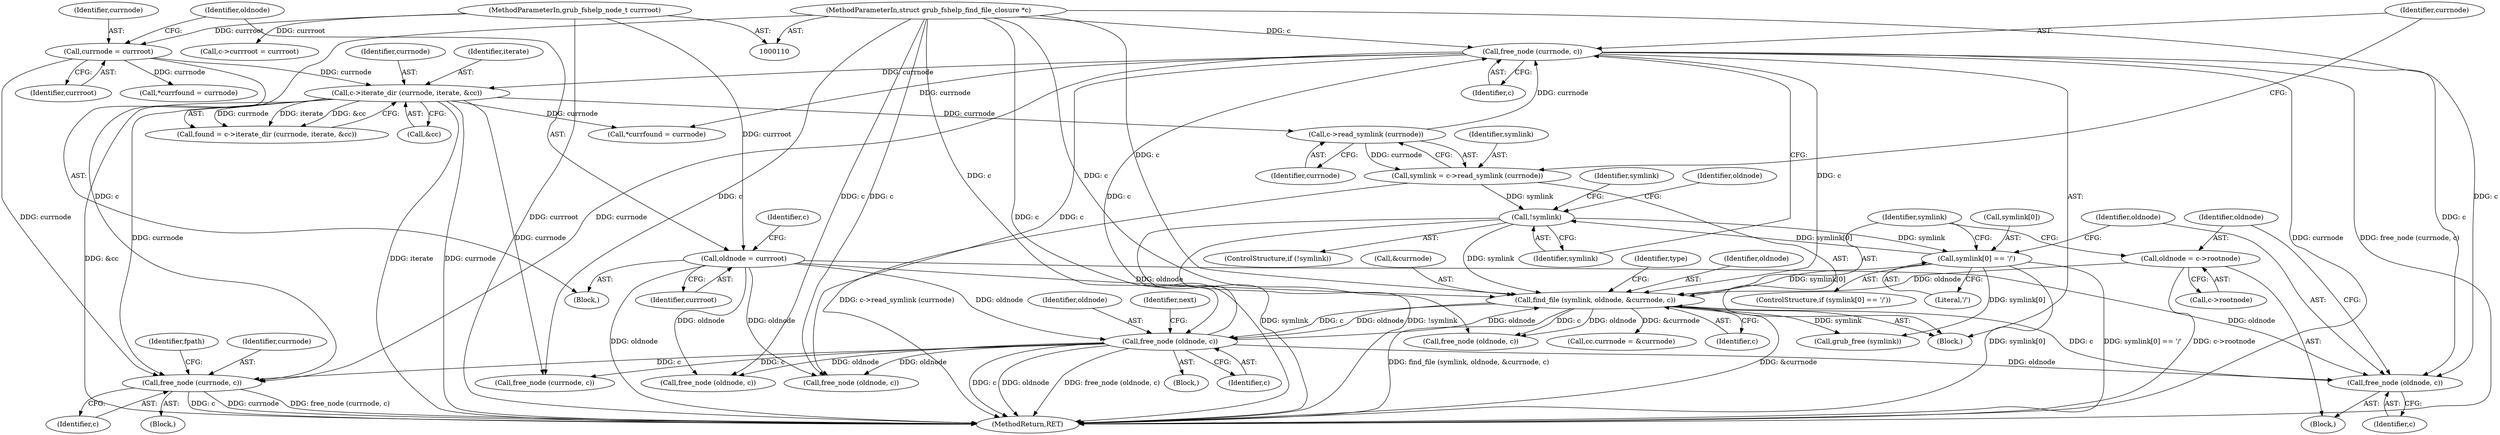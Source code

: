 digraph "0_radare2_65000a7fd9eea62359e6d6714f17b94a99a82edd_2@API" {
"1000200" [label="(Call,free_node (currnode, c))"];
"1000281" [label="(Call,free_node (currnode, c))"];
"1000279" [label="(Call,c->read_symlink (currnode))"];
"1000234" [label="(Call,c->iterate_dir (currnode, iterate, &cc))"];
"1000134" [label="(Call,currnode = currroot)"];
"1000112" [label="(MethodParameterIn,grub_fshelp_node_t currroot)"];
"1000333" [label="(Call,free_node (oldnode, c))"];
"1000310" [label="(Call,find_file (symlink, oldnode, &currnode, c))"];
"1000285" [label="(Call,!symlink)"];
"1000277" [label="(Call,symlink = c->read_symlink (currnode))"];
"1000296" [label="(Call,symlink[0] == '/')"];
"1000138" [label="(Call,oldnode = currroot)"];
"1000305" [label="(Call,oldnode = c->rootnode)"];
"1000302" [label="(Call,free_node (oldnode, c))"];
"1000114" [label="(MethodParameterIn,struct grub_fshelp_find_file_closure *c)"];
"1000326" [label="(Call,free_node (oldnode, c))"];
"1000296" [label="(Call,symlink[0] == '/')"];
"1000226" [label="(Call,cc.currnode = &currnode)"];
"1000236" [label="(Identifier,iterate)"];
"1000321" [label="(Call,grub_free (symlink))"];
"1000143" [label="(Identifier,c)"];
"1000141" [label="(Call,c->currroot = currroot)"];
"1000333" [label="(Call,free_node (oldnode, c))"];
"1000295" [label="(ControlStructure,if (symlink[0] == '/'))"];
"1000305" [label="(Call,oldnode = c->rootnode)"];
"1000289" [label="(Identifier,oldnode)"];
"1000307" [label="(Call,c->rootnode)"];
"1000334" [label="(Identifier,oldnode)"];
"1000298" [label="(Identifier,symlink)"];
"1000303" [label="(Identifier,oldnode)"];
"1000300" [label="(Literal,'/')"];
"1000345" [label="(Call,*currfound = currnode)"];
"1000367" [label="(MethodReturn,RET)"];
"1000136" [label="(Identifier,currroot)"];
"1000315" [label="(Identifier,c)"];
"1000235" [label="(Identifier,currnode)"];
"1000139" [label="(Identifier,oldnode)"];
"1000140" [label="(Identifier,currroot)"];
"1000282" [label="(Identifier,currnode)"];
"1000285" [label="(Call,!symlink)"];
"1000134" [label="(Call,currnode = currroot)"];
"1000278" [label="(Identifier,symlink)"];
"1000280" [label="(Identifier,currnode)"];
"1000312" [label="(Identifier,oldnode)"];
"1000135" [label="(Identifier,currnode)"];
"1000204" [label="(Identifier,fpath)"];
"1000114" [label="(MethodParameterIn,struct grub_fshelp_find_file_closure *c)"];
"1000281" [label="(Call,free_node (currnode, c))"];
"1000112" [label="(MethodParameterIn,grub_fshelp_node_t currroot)"];
"1000174" [label="(Block,)"];
"1000317" [label="(Identifier,type)"];
"1000165" [label="(Call,*currfound = currnode)"];
"1000311" [label="(Identifier,symlink)"];
"1000313" [label="(Call,&currnode)"];
"1000284" [label="(ControlStructure,if (!symlink))"];
"1000310" [label="(Call,find_file (symlink, oldnode, &currnode, c))"];
"1000200" [label="(Call,free_node (currnode, c))"];
"1000335" [label="(Identifier,c)"];
"1000304" [label="(Identifier,c)"];
"1000302" [label="(Call,free_node (oldnode, c))"];
"1000138" [label="(Call,oldnode = currroot)"];
"1000277" [label="(Call,symlink = c->read_symlink (currnode))"];
"1000339" [label="(Identifier,next)"];
"1000265" [label="(Call,free_node (currnode, c))"];
"1000301" [label="(Block,)"];
"1000297" [label="(Call,symlink[0])"];
"1000279" [label="(Call,c->read_symlink (currnode))"];
"1000199" [label="(Block,)"];
"1000234" [label="(Call,c->iterate_dir (currnode, iterate, &cc))"];
"1000232" [label="(Call,found = c->iterate_dir (currnode, iterate, &cc))"];
"1000286" [label="(Identifier,symlink)"];
"1000283" [label="(Identifier,c)"];
"1000237" [label="(Call,&cc)"];
"1000115" [label="(Block,)"];
"1000306" [label="(Identifier,oldnode)"];
"1000288" [label="(Call,free_node (oldnode, c))"];
"1000202" [label="(Identifier,c)"];
"1000201" [label="(Identifier,currnode)"];
"1000268" [label="(Call,free_node (oldnode, c))"];
"1000255" [label="(Block,)"];
"1000200" -> "1000199"  [label="AST: "];
"1000200" -> "1000202"  [label="CFG: "];
"1000201" -> "1000200"  [label="AST: "];
"1000202" -> "1000200"  [label="AST: "];
"1000204" -> "1000200"  [label="CFG: "];
"1000200" -> "1000367"  [label="DDG: currnode"];
"1000200" -> "1000367"  [label="DDG: free_node (currnode, c)"];
"1000200" -> "1000367"  [label="DDG: c"];
"1000281" -> "1000200"  [label="DDG: currnode"];
"1000234" -> "1000200"  [label="DDG: currnode"];
"1000134" -> "1000200"  [label="DDG: currnode"];
"1000333" -> "1000200"  [label="DDG: c"];
"1000114" -> "1000200"  [label="DDG: c"];
"1000281" -> "1000255"  [label="AST: "];
"1000281" -> "1000283"  [label="CFG: "];
"1000282" -> "1000281"  [label="AST: "];
"1000283" -> "1000281"  [label="AST: "];
"1000286" -> "1000281"  [label="CFG: "];
"1000281" -> "1000367"  [label="DDG: currnode"];
"1000281" -> "1000367"  [label="DDG: free_node (currnode, c)"];
"1000281" -> "1000234"  [label="DDG: currnode"];
"1000279" -> "1000281"  [label="DDG: currnode"];
"1000333" -> "1000281"  [label="DDG: c"];
"1000114" -> "1000281"  [label="DDG: c"];
"1000281" -> "1000288"  [label="DDG: c"];
"1000281" -> "1000302"  [label="DDG: c"];
"1000281" -> "1000310"  [label="DDG: c"];
"1000281" -> "1000345"  [label="DDG: currnode"];
"1000279" -> "1000277"  [label="AST: "];
"1000279" -> "1000280"  [label="CFG: "];
"1000280" -> "1000279"  [label="AST: "];
"1000277" -> "1000279"  [label="CFG: "];
"1000279" -> "1000277"  [label="DDG: currnode"];
"1000234" -> "1000279"  [label="DDG: currnode"];
"1000234" -> "1000232"  [label="AST: "];
"1000234" -> "1000237"  [label="CFG: "];
"1000235" -> "1000234"  [label="AST: "];
"1000236" -> "1000234"  [label="AST: "];
"1000237" -> "1000234"  [label="AST: "];
"1000232" -> "1000234"  [label="CFG: "];
"1000234" -> "1000367"  [label="DDG: &cc"];
"1000234" -> "1000367"  [label="DDG: iterate"];
"1000234" -> "1000367"  [label="DDG: currnode"];
"1000234" -> "1000232"  [label="DDG: currnode"];
"1000234" -> "1000232"  [label="DDG: iterate"];
"1000234" -> "1000232"  [label="DDG: &cc"];
"1000134" -> "1000234"  [label="DDG: currnode"];
"1000234" -> "1000265"  [label="DDG: currnode"];
"1000234" -> "1000345"  [label="DDG: currnode"];
"1000134" -> "1000115"  [label="AST: "];
"1000134" -> "1000136"  [label="CFG: "];
"1000135" -> "1000134"  [label="AST: "];
"1000136" -> "1000134"  [label="AST: "];
"1000139" -> "1000134"  [label="CFG: "];
"1000112" -> "1000134"  [label="DDG: currroot"];
"1000134" -> "1000165"  [label="DDG: currnode"];
"1000112" -> "1000110"  [label="AST: "];
"1000112" -> "1000367"  [label="DDG: currroot"];
"1000112" -> "1000138"  [label="DDG: currroot"];
"1000112" -> "1000141"  [label="DDG: currroot"];
"1000333" -> "1000174"  [label="AST: "];
"1000333" -> "1000335"  [label="CFG: "];
"1000334" -> "1000333"  [label="AST: "];
"1000335" -> "1000333"  [label="AST: "];
"1000339" -> "1000333"  [label="CFG: "];
"1000333" -> "1000367"  [label="DDG: oldnode"];
"1000333" -> "1000367"  [label="DDG: free_node (oldnode, c)"];
"1000333" -> "1000367"  [label="DDG: c"];
"1000333" -> "1000265"  [label="DDG: c"];
"1000333" -> "1000268"  [label="DDG: oldnode"];
"1000333" -> "1000288"  [label="DDG: oldnode"];
"1000333" -> "1000302"  [label="DDG: oldnode"];
"1000333" -> "1000310"  [label="DDG: oldnode"];
"1000310" -> "1000333"  [label="DDG: oldnode"];
"1000310" -> "1000333"  [label="DDG: c"];
"1000138" -> "1000333"  [label="DDG: oldnode"];
"1000114" -> "1000333"  [label="DDG: c"];
"1000310" -> "1000255"  [label="AST: "];
"1000310" -> "1000315"  [label="CFG: "];
"1000311" -> "1000310"  [label="AST: "];
"1000312" -> "1000310"  [label="AST: "];
"1000313" -> "1000310"  [label="AST: "];
"1000315" -> "1000310"  [label="AST: "];
"1000317" -> "1000310"  [label="CFG: "];
"1000310" -> "1000367"  [label="DDG: find_file (symlink, oldnode, &currnode, c)"];
"1000310" -> "1000367"  [label="DDG: &currnode"];
"1000310" -> "1000226"  [label="DDG: &currnode"];
"1000285" -> "1000310"  [label="DDG: symlink"];
"1000296" -> "1000310"  [label="DDG: symlink[0]"];
"1000138" -> "1000310"  [label="DDG: oldnode"];
"1000305" -> "1000310"  [label="DDG: oldnode"];
"1000302" -> "1000310"  [label="DDG: c"];
"1000114" -> "1000310"  [label="DDG: c"];
"1000310" -> "1000321"  [label="DDG: symlink"];
"1000310" -> "1000326"  [label="DDG: oldnode"];
"1000310" -> "1000326"  [label="DDG: c"];
"1000285" -> "1000284"  [label="AST: "];
"1000285" -> "1000286"  [label="CFG: "];
"1000286" -> "1000285"  [label="AST: "];
"1000289" -> "1000285"  [label="CFG: "];
"1000298" -> "1000285"  [label="CFG: "];
"1000285" -> "1000367"  [label="DDG: symlink"];
"1000285" -> "1000367"  [label="DDG: !symlink"];
"1000277" -> "1000285"  [label="DDG: symlink"];
"1000296" -> "1000285"  [label="DDG: symlink[0]"];
"1000285" -> "1000296"  [label="DDG: symlink"];
"1000277" -> "1000255"  [label="AST: "];
"1000278" -> "1000277"  [label="AST: "];
"1000282" -> "1000277"  [label="CFG: "];
"1000277" -> "1000367"  [label="DDG: c->read_symlink (currnode)"];
"1000296" -> "1000295"  [label="AST: "];
"1000296" -> "1000300"  [label="CFG: "];
"1000297" -> "1000296"  [label="AST: "];
"1000300" -> "1000296"  [label="AST: "];
"1000303" -> "1000296"  [label="CFG: "];
"1000311" -> "1000296"  [label="CFG: "];
"1000296" -> "1000367"  [label="DDG: symlink[0] == '/'"];
"1000296" -> "1000367"  [label="DDG: symlink[0]"];
"1000296" -> "1000321"  [label="DDG: symlink[0]"];
"1000138" -> "1000115"  [label="AST: "];
"1000138" -> "1000140"  [label="CFG: "];
"1000139" -> "1000138"  [label="AST: "];
"1000140" -> "1000138"  [label="AST: "];
"1000143" -> "1000138"  [label="CFG: "];
"1000138" -> "1000367"  [label="DDG: oldnode"];
"1000138" -> "1000268"  [label="DDG: oldnode"];
"1000138" -> "1000288"  [label="DDG: oldnode"];
"1000138" -> "1000302"  [label="DDG: oldnode"];
"1000305" -> "1000301"  [label="AST: "];
"1000305" -> "1000307"  [label="CFG: "];
"1000306" -> "1000305"  [label="AST: "];
"1000307" -> "1000305"  [label="AST: "];
"1000311" -> "1000305"  [label="CFG: "];
"1000305" -> "1000367"  [label="DDG: c->rootnode"];
"1000302" -> "1000301"  [label="AST: "];
"1000302" -> "1000304"  [label="CFG: "];
"1000303" -> "1000302"  [label="AST: "];
"1000304" -> "1000302"  [label="AST: "];
"1000306" -> "1000302"  [label="CFG: "];
"1000114" -> "1000302"  [label="DDG: c"];
"1000114" -> "1000110"  [label="AST: "];
"1000114" -> "1000367"  [label="DDG: c"];
"1000114" -> "1000265"  [label="DDG: c"];
"1000114" -> "1000268"  [label="DDG: c"];
"1000114" -> "1000288"  [label="DDG: c"];
"1000114" -> "1000326"  [label="DDG: c"];
}
